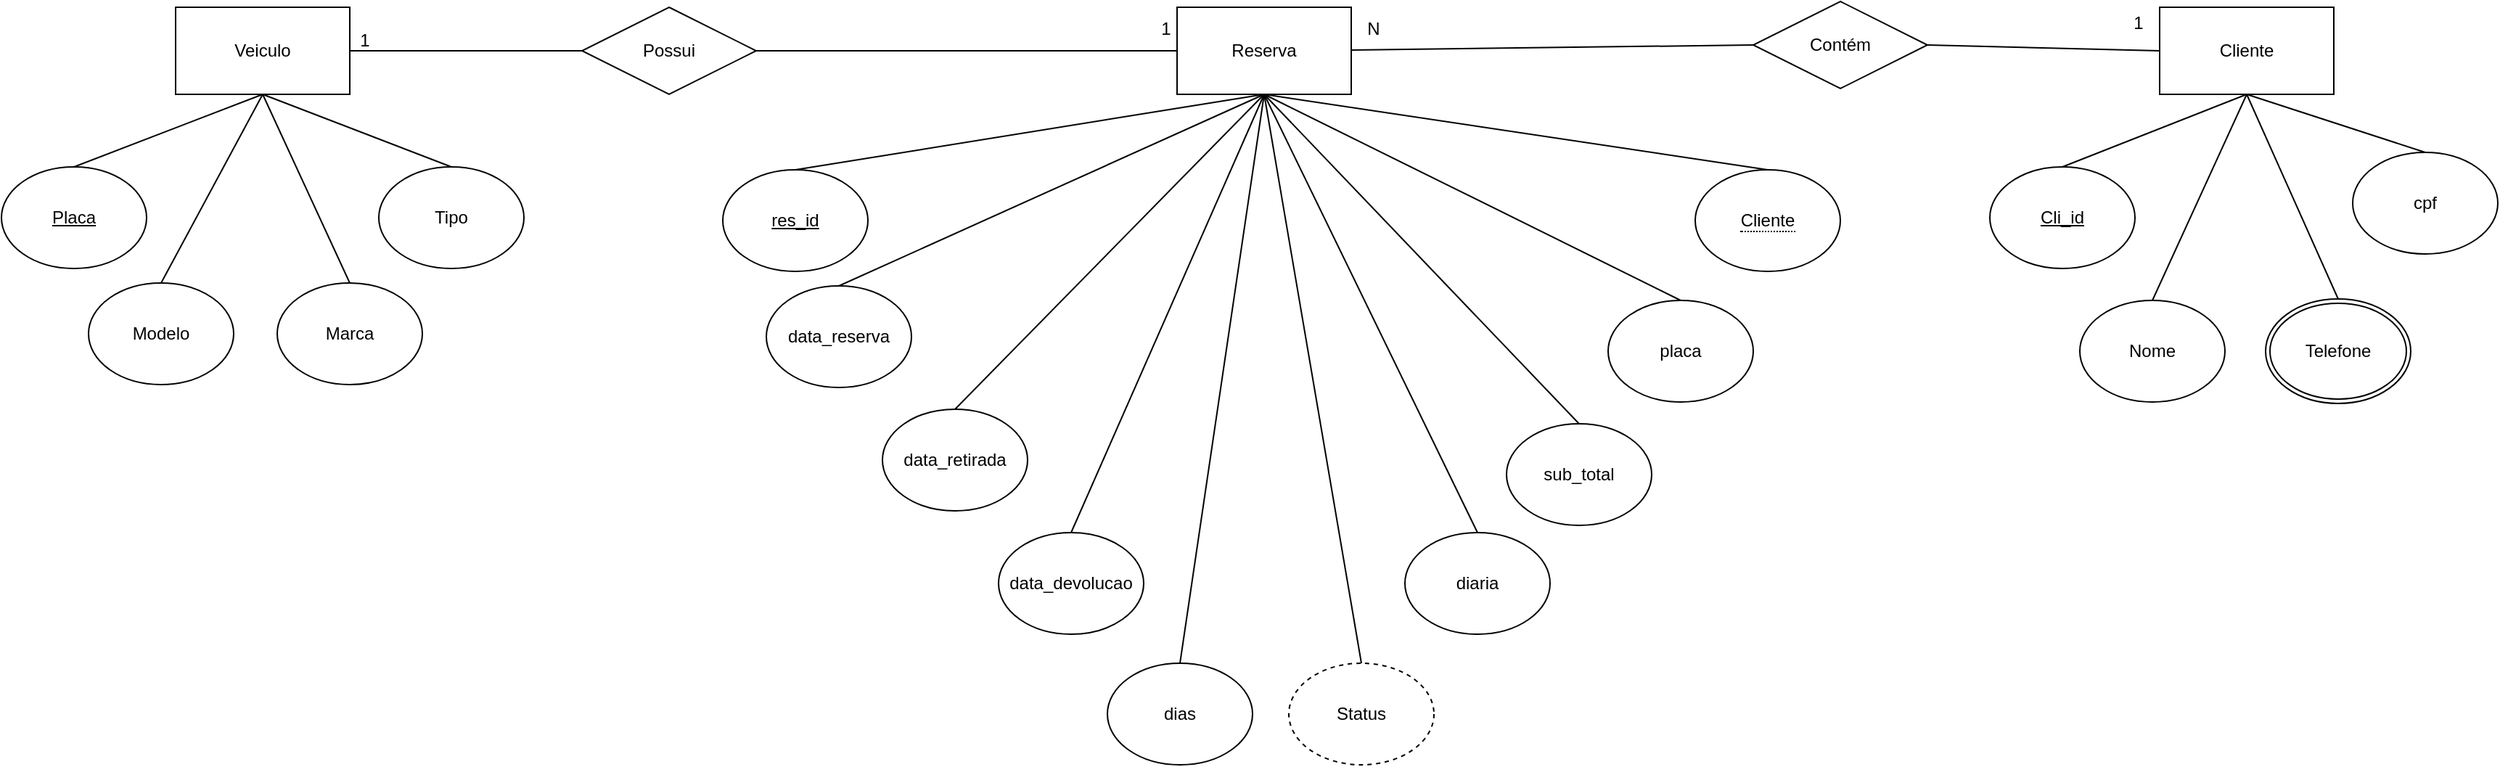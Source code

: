<mxfile version="24.2.1" type="device">
  <diagram name="Página-1" id="Cq-D4_wpQf9cqstfW3CS">
    <mxGraphModel dx="1990" dy="1094" grid="1" gridSize="10" guides="1" tooltips="1" connect="1" arrows="1" fold="1" page="1" pageScale="1" pageWidth="827" pageHeight="1169" math="0" shadow="0">
      <root>
        <mxCell id="0" />
        <mxCell id="1" parent="0" />
        <mxCell id="OxOpBmia2-G2XC0gSmzP-1" value="Veiculo" style="rounded=0;whiteSpace=wrap;html=1;" vertex="1" parent="1">
          <mxGeometry x="180" y="30" width="120" height="60" as="geometry" />
        </mxCell>
        <mxCell id="OxOpBmia2-G2XC0gSmzP-7" style="rounded=0;orthogonalLoop=1;jettySize=auto;html=1;entryX=0.5;entryY=1;entryDx=0;entryDy=0;endArrow=none;endFill=0;exitX=0.5;exitY=0;exitDx=0;exitDy=0;" edge="1" parent="1" source="OxOpBmia2-G2XC0gSmzP-3" target="OxOpBmia2-G2XC0gSmzP-1">
          <mxGeometry relative="1" as="geometry" />
        </mxCell>
        <mxCell id="OxOpBmia2-G2XC0gSmzP-3" value="Placa" style="ellipse;whiteSpace=wrap;html=1;align=center;fontStyle=4;" vertex="1" parent="1">
          <mxGeometry x="60" y="140" width="100" height="70" as="geometry" />
        </mxCell>
        <mxCell id="OxOpBmia2-G2XC0gSmzP-4" value="Modelo" style="ellipse;whiteSpace=wrap;html=1;" vertex="1" parent="1">
          <mxGeometry x="120" y="220" width="100" height="70" as="geometry" />
        </mxCell>
        <mxCell id="OxOpBmia2-G2XC0gSmzP-5" value="Marca" style="ellipse;whiteSpace=wrap;html=1;" vertex="1" parent="1">
          <mxGeometry x="250" y="220" width="100" height="70" as="geometry" />
        </mxCell>
        <mxCell id="OxOpBmia2-G2XC0gSmzP-6" value="Tipo" style="ellipse;whiteSpace=wrap;html=1;" vertex="1" parent="1">
          <mxGeometry x="320" y="140" width="100" height="70" as="geometry" />
        </mxCell>
        <mxCell id="OxOpBmia2-G2XC0gSmzP-8" style="rounded=0;orthogonalLoop=1;jettySize=auto;html=1;endArrow=none;endFill=0;exitX=0.5;exitY=0;exitDx=0;exitDy=0;entryX=0.5;entryY=1;entryDx=0;entryDy=0;" edge="1" parent="1" source="OxOpBmia2-G2XC0gSmzP-4" target="OxOpBmia2-G2XC0gSmzP-1">
          <mxGeometry relative="1" as="geometry">
            <mxPoint x="120" y="160" as="sourcePoint" />
            <mxPoint x="240" y="100" as="targetPoint" />
          </mxGeometry>
        </mxCell>
        <mxCell id="OxOpBmia2-G2XC0gSmzP-9" style="rounded=0;orthogonalLoop=1;jettySize=auto;html=1;endArrow=none;endFill=0;exitX=0.5;exitY=0;exitDx=0;exitDy=0;entryX=0.5;entryY=1;entryDx=0;entryDy=0;" edge="1" parent="1" source="OxOpBmia2-G2XC0gSmzP-5" target="OxOpBmia2-G2XC0gSmzP-1">
          <mxGeometry relative="1" as="geometry">
            <mxPoint x="190" y="230" as="sourcePoint" />
            <mxPoint x="250" y="110" as="targetPoint" />
          </mxGeometry>
        </mxCell>
        <mxCell id="OxOpBmia2-G2XC0gSmzP-10" style="rounded=0;orthogonalLoop=1;jettySize=auto;html=1;endArrow=none;endFill=0;exitX=0.5;exitY=0;exitDx=0;exitDy=0;entryX=0.5;entryY=1;entryDx=0;entryDy=0;" edge="1" parent="1" source="OxOpBmia2-G2XC0gSmzP-6" target="OxOpBmia2-G2XC0gSmzP-1">
          <mxGeometry relative="1" as="geometry">
            <mxPoint x="310" y="230" as="sourcePoint" />
            <mxPoint x="240" y="100" as="targetPoint" />
          </mxGeometry>
        </mxCell>
        <mxCell id="OxOpBmia2-G2XC0gSmzP-11" style="rounded=0;orthogonalLoop=1;jettySize=auto;html=1;endArrow=none;endFill=0;entryX=1;entryY=0.5;entryDx=0;entryDy=0;exitX=0;exitY=0.5;exitDx=0;exitDy=0;" edge="1" parent="1" source="OxOpBmia2-G2XC0gSmzP-39" target="OxOpBmia2-G2XC0gSmzP-1">
          <mxGeometry relative="1" as="geometry">
            <mxPoint x="490" y="70" as="sourcePoint" />
            <mxPoint x="250" y="110" as="targetPoint" />
          </mxGeometry>
        </mxCell>
        <mxCell id="OxOpBmia2-G2XC0gSmzP-12" value="Cliente" style="rounded=0;whiteSpace=wrap;html=1;" vertex="1" parent="1">
          <mxGeometry x="1547" y="30" width="120" height="60" as="geometry" />
        </mxCell>
        <mxCell id="OxOpBmia2-G2XC0gSmzP-20" value="Reserva" style="rounded=0;whiteSpace=wrap;html=1;" vertex="1" parent="1">
          <mxGeometry x="870" y="30" width="120" height="60" as="geometry" />
        </mxCell>
        <mxCell id="OxOpBmia2-G2XC0gSmzP-21" value="1" style="text;html=1;align=center;verticalAlign=middle;resizable=0;points=[];autosize=1;strokeColor=none;fillColor=none;" vertex="1" parent="1">
          <mxGeometry x="295" y="38" width="30" height="30" as="geometry" />
        </mxCell>
        <mxCell id="OxOpBmia2-G2XC0gSmzP-23" style="rounded=0;orthogonalLoop=1;jettySize=auto;html=1;entryX=0.5;entryY=1;entryDx=0;entryDy=0;endArrow=none;endFill=0;exitX=0.5;exitY=0;exitDx=0;exitDy=0;exitPerimeter=0;" edge="1" parent="1" source="OxOpBmia2-G2XC0gSmzP-24" target="OxOpBmia2-G2XC0gSmzP-12">
          <mxGeometry relative="1" as="geometry">
            <mxPoint x="1397" y="146" as="sourcePoint" />
            <mxPoint x="1517" y="141" as="targetPoint" />
          </mxGeometry>
        </mxCell>
        <mxCell id="OxOpBmia2-G2XC0gSmzP-24" value="Cli_id" style="ellipse;whiteSpace=wrap;html=1;align=center;fontStyle=4;" vertex="1" parent="1">
          <mxGeometry x="1430" y="140" width="100" height="70" as="geometry" />
        </mxCell>
        <mxCell id="OxOpBmia2-G2XC0gSmzP-26" value="Nome" style="ellipse;whiteSpace=wrap;html=1;" vertex="1" parent="1">
          <mxGeometry x="1492" y="232" width="100" height="70" as="geometry" />
        </mxCell>
        <mxCell id="OxOpBmia2-G2XC0gSmzP-27" style="rounded=0;orthogonalLoop=1;jettySize=auto;html=1;entryX=0.5;entryY=1;entryDx=0;entryDy=0;endArrow=none;endFill=0;exitX=0.5;exitY=0;exitDx=0;exitDy=0;" edge="1" parent="1" source="OxOpBmia2-G2XC0gSmzP-26" target="OxOpBmia2-G2XC0gSmzP-12">
          <mxGeometry relative="1" as="geometry">
            <mxPoint x="1387" y="166" as="sourcePoint" />
            <mxPoint x="1517" y="96" as="targetPoint" />
          </mxGeometry>
        </mxCell>
        <mxCell id="OxOpBmia2-G2XC0gSmzP-28" value="cpf" style="ellipse;whiteSpace=wrap;html=1;" vertex="1" parent="1">
          <mxGeometry x="1680" y="130" width="100" height="70" as="geometry" />
        </mxCell>
        <mxCell id="OxOpBmia2-G2XC0gSmzP-29" style="rounded=0;orthogonalLoop=1;jettySize=auto;html=1;endArrow=none;endFill=0;exitX=0.5;exitY=0;exitDx=0;exitDy=0;entryX=0.5;entryY=1;entryDx=0;entryDy=0;" edge="1" parent="1" source="OxOpBmia2-G2XC0gSmzP-28" target="OxOpBmia2-G2XC0gSmzP-12">
          <mxGeometry relative="1" as="geometry">
            <mxPoint x="1517" y="196" as="sourcePoint" />
            <mxPoint x="1507" y="86" as="targetPoint" />
          </mxGeometry>
        </mxCell>
        <mxCell id="OxOpBmia2-G2XC0gSmzP-40" value="" style="rounded=0;orthogonalLoop=1;jettySize=auto;html=1;endArrow=none;endFill=0;entryX=1;entryY=0.5;entryDx=0;entryDy=0;exitX=0;exitY=0.5;exitDx=0;exitDy=0;" edge="1" parent="1" source="OxOpBmia2-G2XC0gSmzP-12">
          <mxGeometry relative="1" as="geometry">
            <mxPoint x="1447" y="56" as="sourcePoint" />
            <mxPoint x="1387" y="56" as="targetPoint" />
          </mxGeometry>
        </mxCell>
        <mxCell id="OxOpBmia2-G2XC0gSmzP-39" value="Possui" style="shape=rhombus;perimeter=rhombusPerimeter;whiteSpace=wrap;html=1;align=center;" vertex="1" parent="1">
          <mxGeometry x="460" y="30" width="120" height="60" as="geometry" />
        </mxCell>
        <mxCell id="OxOpBmia2-G2XC0gSmzP-42" value="Contém" style="shape=rhombus;perimeter=rhombusPerimeter;whiteSpace=wrap;html=1;align=center;" vertex="1" parent="1">
          <mxGeometry x="1267" y="26" width="120" height="60" as="geometry" />
        </mxCell>
        <mxCell id="OxOpBmia2-G2XC0gSmzP-43" value="res_id" style="ellipse;whiteSpace=wrap;html=1;align=center;fontStyle=4;" vertex="1" parent="1">
          <mxGeometry x="557" y="142" width="100" height="70" as="geometry" />
        </mxCell>
        <mxCell id="OxOpBmia2-G2XC0gSmzP-44" style="rounded=0;orthogonalLoop=1;jettySize=auto;html=1;entryX=0.5;entryY=1;entryDx=0;entryDy=0;endArrow=none;endFill=0;exitX=0.5;exitY=0;exitDx=0;exitDy=0;" edge="1" parent="1" source="OxOpBmia2-G2XC0gSmzP-43" target="OxOpBmia2-G2XC0gSmzP-20">
          <mxGeometry relative="1" as="geometry">
            <mxPoint x="977" y="162" as="sourcePoint" />
            <mxPoint x="1097" y="122" as="targetPoint" />
          </mxGeometry>
        </mxCell>
        <mxCell id="OxOpBmia2-G2XC0gSmzP-45" value="data_reserva" style="ellipse;whiteSpace=wrap;html=1;" vertex="1" parent="1">
          <mxGeometry x="587" y="222" width="100" height="70" as="geometry" />
        </mxCell>
        <mxCell id="OxOpBmia2-G2XC0gSmzP-46" style="rounded=0;orthogonalLoop=1;jettySize=auto;html=1;entryX=0.5;entryY=1;entryDx=0;entryDy=0;endArrow=none;endFill=0;exitX=0.5;exitY=0;exitDx=0;exitDy=0;" edge="1" parent="1" source="OxOpBmia2-G2XC0gSmzP-45" target="OxOpBmia2-G2XC0gSmzP-20">
          <mxGeometry relative="1" as="geometry">
            <mxPoint x="1007" y="222" as="sourcePoint" />
            <mxPoint x="1067" y="102" as="targetPoint" />
          </mxGeometry>
        </mxCell>
        <mxCell id="OxOpBmia2-G2XC0gSmzP-47" value="data_retirada" style="ellipse;whiteSpace=wrap;html=1;" vertex="1" parent="1">
          <mxGeometry x="667" y="307" width="100" height="70" as="geometry" />
        </mxCell>
        <mxCell id="OxOpBmia2-G2XC0gSmzP-48" value="data_devolucao" style="ellipse;whiteSpace=wrap;html=1;" vertex="1" parent="1">
          <mxGeometry x="747" y="392" width="100" height="70" as="geometry" />
        </mxCell>
        <mxCell id="OxOpBmia2-G2XC0gSmzP-49" value="dias" style="ellipse;whiteSpace=wrap;html=1;" vertex="1" parent="1">
          <mxGeometry x="822" y="482" width="100" height="70" as="geometry" />
        </mxCell>
        <mxCell id="OxOpBmia2-G2XC0gSmzP-51" value="diaria" style="ellipse;whiteSpace=wrap;html=1;" vertex="1" parent="1">
          <mxGeometry x="1027" y="392" width="100" height="70" as="geometry" />
        </mxCell>
        <mxCell id="OxOpBmia2-G2XC0gSmzP-52" value="sub_total" style="ellipse;whiteSpace=wrap;html=1;" vertex="1" parent="1">
          <mxGeometry x="1097" y="317" width="100" height="70" as="geometry" />
        </mxCell>
        <mxCell id="OxOpBmia2-G2XC0gSmzP-53" value="placa" style="ellipse;whiteSpace=wrap;html=1;" vertex="1" parent="1">
          <mxGeometry x="1167" y="232" width="100" height="70" as="geometry" />
        </mxCell>
        <mxCell id="OxOpBmia2-G2XC0gSmzP-55" style="rounded=0;orthogonalLoop=1;jettySize=auto;html=1;endArrow=none;endFill=0;exitX=0.5;exitY=0;exitDx=0;exitDy=0;entryX=0.5;entryY=1;entryDx=0;entryDy=0;" edge="1" parent="1" source="OxOpBmia2-G2XC0gSmzP-47" target="OxOpBmia2-G2XC0gSmzP-20">
          <mxGeometry relative="1" as="geometry">
            <mxPoint x="917" y="232" as="sourcePoint" />
            <mxPoint x="817" y="192" as="targetPoint" />
          </mxGeometry>
        </mxCell>
        <mxCell id="OxOpBmia2-G2XC0gSmzP-56" value="&lt;span style=&quot;border-bottom: 1px dotted&quot;&gt;Cliente&lt;/span&gt;" style="ellipse;whiteSpace=wrap;html=1;align=center;" vertex="1" parent="1">
          <mxGeometry x="1227" y="142" width="100" height="70" as="geometry" />
        </mxCell>
        <mxCell id="OxOpBmia2-G2XC0gSmzP-58" value="Telefone" style="ellipse;shape=doubleEllipse;margin=3;whiteSpace=wrap;html=1;align=center;" vertex="1" parent="1">
          <mxGeometry x="1620" y="231" width="100" height="72" as="geometry" />
        </mxCell>
        <mxCell id="OxOpBmia2-G2XC0gSmzP-60" style="rounded=0;orthogonalLoop=1;jettySize=auto;html=1;endArrow=none;endFill=0;exitX=0.5;exitY=0;exitDx=0;exitDy=0;entryX=0.5;entryY=1;entryDx=0;entryDy=0;" edge="1" parent="1" source="OxOpBmia2-G2XC0gSmzP-58" target="OxOpBmia2-G2XC0gSmzP-12">
          <mxGeometry relative="1" as="geometry">
            <mxPoint x="1447" y="231" as="sourcePoint" />
            <mxPoint x="1507" y="86" as="targetPoint" />
          </mxGeometry>
        </mxCell>
        <mxCell id="OxOpBmia2-G2XC0gSmzP-61" style="rounded=0;orthogonalLoop=1;jettySize=auto;html=1;endArrow=none;endFill=0;exitX=0.5;exitY=0;exitDx=0;exitDy=0;" edge="1" parent="1" source="OxOpBmia2-G2XC0gSmzP-48">
          <mxGeometry relative="1" as="geometry">
            <mxPoint x="727" y="317" as="sourcePoint" />
            <mxPoint x="930" y="90" as="targetPoint" />
          </mxGeometry>
        </mxCell>
        <mxCell id="OxOpBmia2-G2XC0gSmzP-62" style="rounded=0;orthogonalLoop=1;jettySize=auto;html=1;endArrow=none;endFill=0;exitX=0.5;exitY=0;exitDx=0;exitDy=0;entryX=0.5;entryY=1;entryDx=0;entryDy=0;" edge="1" parent="1" source="OxOpBmia2-G2XC0gSmzP-49" target="OxOpBmia2-G2XC0gSmzP-20">
          <mxGeometry relative="1" as="geometry">
            <mxPoint x="797" y="392" as="sourcePoint" />
            <mxPoint x="957" y="112" as="targetPoint" />
          </mxGeometry>
        </mxCell>
        <mxCell id="OxOpBmia2-G2XC0gSmzP-63" style="rounded=0;orthogonalLoop=1;jettySize=auto;html=1;endArrow=none;endFill=0;exitX=0.5;exitY=0;exitDx=0;exitDy=0;entryX=0.5;entryY=1;entryDx=0;entryDy=0;" edge="1" parent="1" source="OxOpBmia2-G2XC0gSmzP-70" target="OxOpBmia2-G2XC0gSmzP-20">
          <mxGeometry relative="1" as="geometry">
            <mxPoint x="947" y="562" as="sourcePoint" />
            <mxPoint x="957" y="112" as="targetPoint" />
          </mxGeometry>
        </mxCell>
        <mxCell id="OxOpBmia2-G2XC0gSmzP-64" style="rounded=0;orthogonalLoop=1;jettySize=auto;html=1;endArrow=none;endFill=0;exitX=0.5;exitY=0;exitDx=0;exitDy=0;entryX=0.5;entryY=1;entryDx=0;entryDy=0;" edge="1" parent="1" source="OxOpBmia2-G2XC0gSmzP-51" target="OxOpBmia2-G2XC0gSmzP-20">
          <mxGeometry relative="1" as="geometry">
            <mxPoint x="957" y="572" as="sourcePoint" />
            <mxPoint x="957" y="112" as="targetPoint" />
          </mxGeometry>
        </mxCell>
        <mxCell id="OxOpBmia2-G2XC0gSmzP-65" style="rounded=0;orthogonalLoop=1;jettySize=auto;html=1;endArrow=none;endFill=0;exitX=0.5;exitY=0;exitDx=0;exitDy=0;entryX=0.5;entryY=1;entryDx=0;entryDy=0;" edge="1" parent="1" source="OxOpBmia2-G2XC0gSmzP-52" target="OxOpBmia2-G2XC0gSmzP-20">
          <mxGeometry relative="1" as="geometry">
            <mxPoint x="1047" y="482" as="sourcePoint" />
            <mxPoint x="957" y="112" as="targetPoint" />
          </mxGeometry>
        </mxCell>
        <mxCell id="OxOpBmia2-G2XC0gSmzP-66" style="rounded=0;orthogonalLoop=1;jettySize=auto;html=1;endArrow=none;endFill=0;exitX=0.5;exitY=0;exitDx=0;exitDy=0;entryX=0.5;entryY=1;entryDx=0;entryDy=0;" edge="1" parent="1" source="OxOpBmia2-G2XC0gSmzP-53" target="OxOpBmia2-G2XC0gSmzP-20">
          <mxGeometry relative="1" as="geometry">
            <mxPoint x="1087" y="392" as="sourcePoint" />
            <mxPoint x="957" y="112" as="targetPoint" />
          </mxGeometry>
        </mxCell>
        <mxCell id="OxOpBmia2-G2XC0gSmzP-67" style="rounded=0;orthogonalLoop=1;jettySize=auto;html=1;endArrow=none;endFill=0;exitX=0.5;exitY=0;exitDx=0;exitDy=0;entryX=0.5;entryY=1;entryDx=0;entryDy=0;" edge="1" parent="1" source="OxOpBmia2-G2XC0gSmzP-56" target="OxOpBmia2-G2XC0gSmzP-20">
          <mxGeometry relative="1" as="geometry">
            <mxPoint x="1147" y="302" as="sourcePoint" />
            <mxPoint x="947" y="102" as="targetPoint" />
          </mxGeometry>
        </mxCell>
        <mxCell id="OxOpBmia2-G2XC0gSmzP-69" value="1" style="text;html=1;align=center;verticalAlign=middle;resizable=0;points=[];autosize=1;strokeColor=none;fillColor=none;" vertex="1" parent="1">
          <mxGeometry x="847" y="30" width="30" height="30" as="geometry" />
        </mxCell>
        <mxCell id="OxOpBmia2-G2XC0gSmzP-70" value="Status" style="ellipse;whiteSpace=wrap;html=1;align=center;dashed=1;" vertex="1" parent="1">
          <mxGeometry x="947" y="482" width="100" height="70" as="geometry" />
        </mxCell>
        <mxCell id="OxOpBmia2-G2XC0gSmzP-71" style="rounded=0;orthogonalLoop=1;jettySize=auto;html=1;endArrow=none;endFill=0;entryX=1;entryY=0.5;entryDx=0;entryDy=0;exitX=0;exitY=0.5;exitDx=0;exitDy=0;" edge="1" parent="1" source="OxOpBmia2-G2XC0gSmzP-20" target="OxOpBmia2-G2XC0gSmzP-39">
          <mxGeometry relative="1" as="geometry">
            <mxPoint x="770" y="56" as="sourcePoint" />
            <mxPoint x="570" y="68" as="targetPoint" />
          </mxGeometry>
        </mxCell>
        <mxCell id="OxOpBmia2-G2XC0gSmzP-72" value="" style="rounded=0;orthogonalLoop=1;jettySize=auto;html=1;endArrow=none;endFill=0;entryX=1;entryY=0.5;entryDx=0;entryDy=0;exitX=0;exitY=0.5;exitDx=0;exitDy=0;" edge="1" parent="1" source="OxOpBmia2-G2XC0gSmzP-42">
          <mxGeometry relative="1" as="geometry">
            <mxPoint x="1125" y="59.5" as="sourcePoint" />
            <mxPoint x="990" y="59.5" as="targetPoint" />
          </mxGeometry>
        </mxCell>
        <mxCell id="OxOpBmia2-G2XC0gSmzP-73" value="N" style="text;html=1;align=center;verticalAlign=middle;resizable=0;points=[];autosize=1;strokeColor=none;fillColor=none;" vertex="1" parent="1">
          <mxGeometry x="990" y="30" width="30" height="30" as="geometry" />
        </mxCell>
        <mxCell id="OxOpBmia2-G2XC0gSmzP-74" value="1" style="text;html=1;align=center;verticalAlign=middle;resizable=0;points=[];autosize=1;strokeColor=none;fillColor=none;" vertex="1" parent="1">
          <mxGeometry x="1517" y="26" width="30" height="30" as="geometry" />
        </mxCell>
      </root>
    </mxGraphModel>
  </diagram>
</mxfile>
